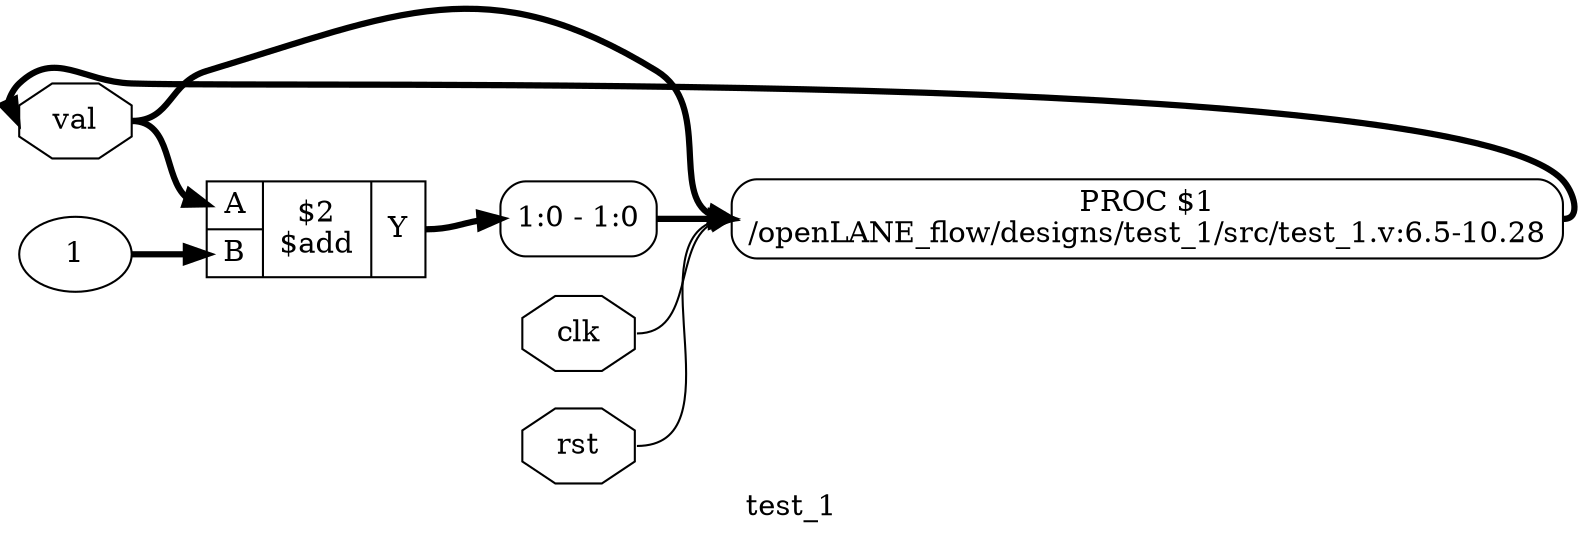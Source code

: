 digraph "test_1" {
label="test_1";
rankdir="LR";
remincross=true;
n3 [ shape=octagon, label="val", color="black", fontcolor="black" ];
n4 [ shape=octagon, label="rst", color="black", fontcolor="black" ];
n5 [ shape=octagon, label="clk", color="black", fontcolor="black" ];
v0 [ label="1" ];
c9 [ shape=record, label="{{<p6> A|<p7> B}|$2\n$add|{<p8> Y}}" ];
x2 [ shape=record, style=rounded, label="<s0> 1:0 - 1:0 " ];
p1 [shape=box, style=rounded, label="PROC $1\n/openLANE_flow/designs/test_1/src/test_1.v:6.5-10.28"];
c9:p8:e -> x2:s0:w [color="black", style="setlinewidth(3)", label=""];
p1:e -> n3:w [color="black", style="setlinewidth(3)", label=""];
n3:e -> c9:p6:w [color="black", style="setlinewidth(3)", label=""];
n3:e -> p1:w [color="black", style="setlinewidth(3)", label=""];
n4:e -> p1:w [color="black", label=""];
n5:e -> p1:w [color="black", label=""];
v0:e -> c9:p7:w [color="black", style="setlinewidth(3)", label=""];
x2:e -> p1:w [color="black", style="setlinewidth(3)", label=""];
}
